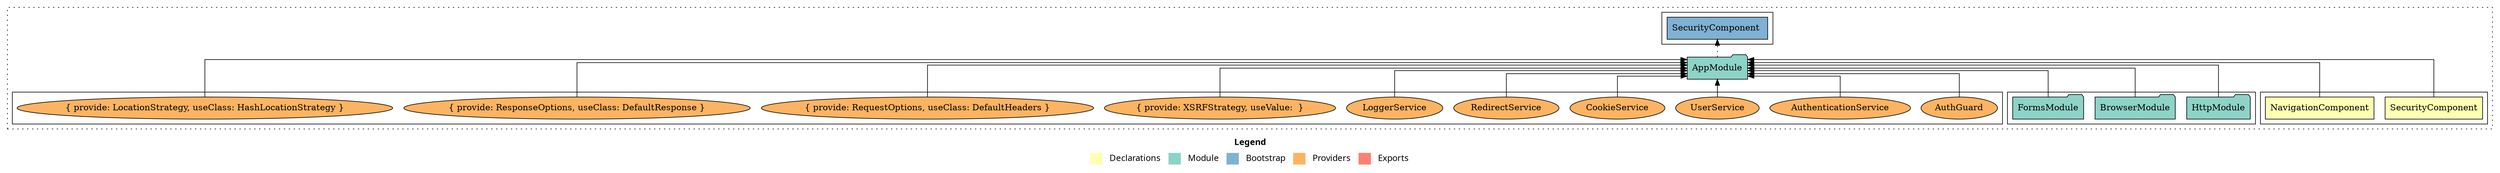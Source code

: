 digraph dependencies { node [shape="rect", style="filled", colorscheme=set312]; ranksep=0.4; compound=false; remincross=true; splines=true; splines=ortho; rankdir=LR; rankdir=TB; rankdir=BT; label=<<table BORDER="0"> <tr> <td colspan="5" align="center"><b>Legend</b></td> </tr> <tr> <td> <table BORDER="0"> <tr> <td bgcolor="#ffffb3" width="20"></td> <td>  Declarations</td> </tr> </table> </td> <td> <table BORDER="0"> <tr> <td bgcolor="#8dd3c7" width="20"></td> <td>  Module</td> </tr> </table> </td> <td> <table BORDER="0"> <tr> <td bgcolor="#80b1d3" width="20"></td> <td>  Bootstrap</td> </tr> </table> </td> <td> <table BORDER="0"> <tr> <td bgcolor="#fdb462" width="20"></td> <td>  Providers</td> </tr> </table> </td> <td> <table BORDER="0"> <tr> <td bgcolor="#fb8072" width="20"></td> <td>  Exports</td> </tr> </table> </td> </tr></table>>; ratio=compress; fontname="sans-serif";  subgraph "cluster_AppModule" { label=""; style="dotted";node [shape="folder", fillcolor=1]; subgraph cluster_AppModule_declarations { style="solid";node [style="filled", shape="rect"]; node [fillcolor=2]; "SecurityComponent"; node [fillcolor=2]; "NavigationComponent"; }  "SecurityComponent" -> "AppModule" [style="solid", lhead="cluster_AppModule" ltail="cluster_AppModule_declarations"]; subgraph "cluster_AppModule_SecurityComponent_providers" { style="solid";  }  "NavigationComponent" -> "AppModule" [style="solid", lhead="cluster_AppModule" ltail="cluster_AppModule_declarations"]; subgraph "cluster_AppModule_NavigationComponent_providers" { style="solid";  }    subgraph cluster_AppModule_imports { style="solid"; node [style="filled", fillcolor=1, shape="rect"];    "HttpModule" [label="HttpModule", shape="folder"];    "BrowserModule" [label="BrowserModule", shape="folder"];    "FormsModule" [label="FormsModule", shape="folder"];   }    "HttpModule" -> "AppModule" [lhead="cluster_AppModule", ltail="cluster_AppModule_imports"];    "BrowserModule" -> "AppModule" [lhead="cluster_AppModule", ltail="cluster_AppModule_imports"];    "FormsModule" -> "AppModule" [lhead="cluster_AppModule", ltail="cluster_AppModule_imports"];     subgraph cluster_AppModule_exports { style="solid";node [style="filled", fillcolor=4, shape="rect"];}    subgraph cluster_AppModule_bootstrap { style="solid"; node [style="filled", fillcolor=5, shape="rect"];  "SecurityComponent " [label="SecurityComponent ", shape="rect"]  }  "AppModule" -> "SecurityComponent " [style="dotted", lhead="cluster_AppModule_bootstrap" ltail="cluster_AppModule"];    subgraph cluster_AppModule_providers { style="solid"; node [style="filled", fillcolor=6, shape="rect"];    "AuthGuard" [label="AuthGuard", shape="oval"];    "AuthenticationService" [label="AuthenticationService", shape="oval"];    "UserService" [label="UserService", shape="oval"];    "CookieService" [label="CookieService", shape="oval"];    "RedirectService" [label="RedirectService", shape="oval"];    "LoggerService" [label="LoggerService", shape="oval"];    "{ provide: XSRFStrategy, useValue:  }" [label="{ provide: XSRFStrategy, useValue:  }", shape="oval"];    "{ provide: RequestOptions, useClass: DefaultHeaders }" [label="{ provide: RequestOptions, useClass: DefaultHeaders }", shape="oval"];    "{ provide: ResponseOptions, useClass: DefaultResponse }" [label="{ provide: ResponseOptions, useClass: DefaultResponse }", shape="oval"];    "{ provide: LocationStrategy, useClass: HashLocationStrategy }" [label="{ provide: LocationStrategy, useClass: HashLocationStrategy }", shape="oval"];   }    "AuthGuard" -> "AppModule" [lhead="cluster_AppModule", ltail="cluster_AppModule_providers"];    "AuthenticationService" -> "AppModule" [lhead="cluster_AppModule", ltail="cluster_AppModule_providers"];    "UserService" -> "AppModule" [lhead="cluster_AppModule", ltail="cluster_AppModule_providers"];    "CookieService" -> "AppModule" [lhead="cluster_AppModule", ltail="cluster_AppModule_providers"];    "RedirectService" -> "AppModule" [lhead="cluster_AppModule", ltail="cluster_AppModule_providers"];    "LoggerService" -> "AppModule" [lhead="cluster_AppModule", ltail="cluster_AppModule_providers"];    "{ provide: XSRFStrategy, useValue:  }" -> "AppModule" [lhead="cluster_AppModule", ltail="cluster_AppModule_providers"];    "{ provide: RequestOptions, useClass: DefaultHeaders }" -> "AppModule" [lhead="cluster_AppModule", ltail="cluster_AppModule_providers"];    "{ provide: ResponseOptions, useClass: DefaultResponse }" -> "AppModule" [lhead="cluster_AppModule", ltail="cluster_AppModule_providers"];    "{ provide: LocationStrategy, useClass: HashLocationStrategy }" -> "AppModule" [lhead="cluster_AppModule", ltail="cluster_AppModule_providers"];     }  }